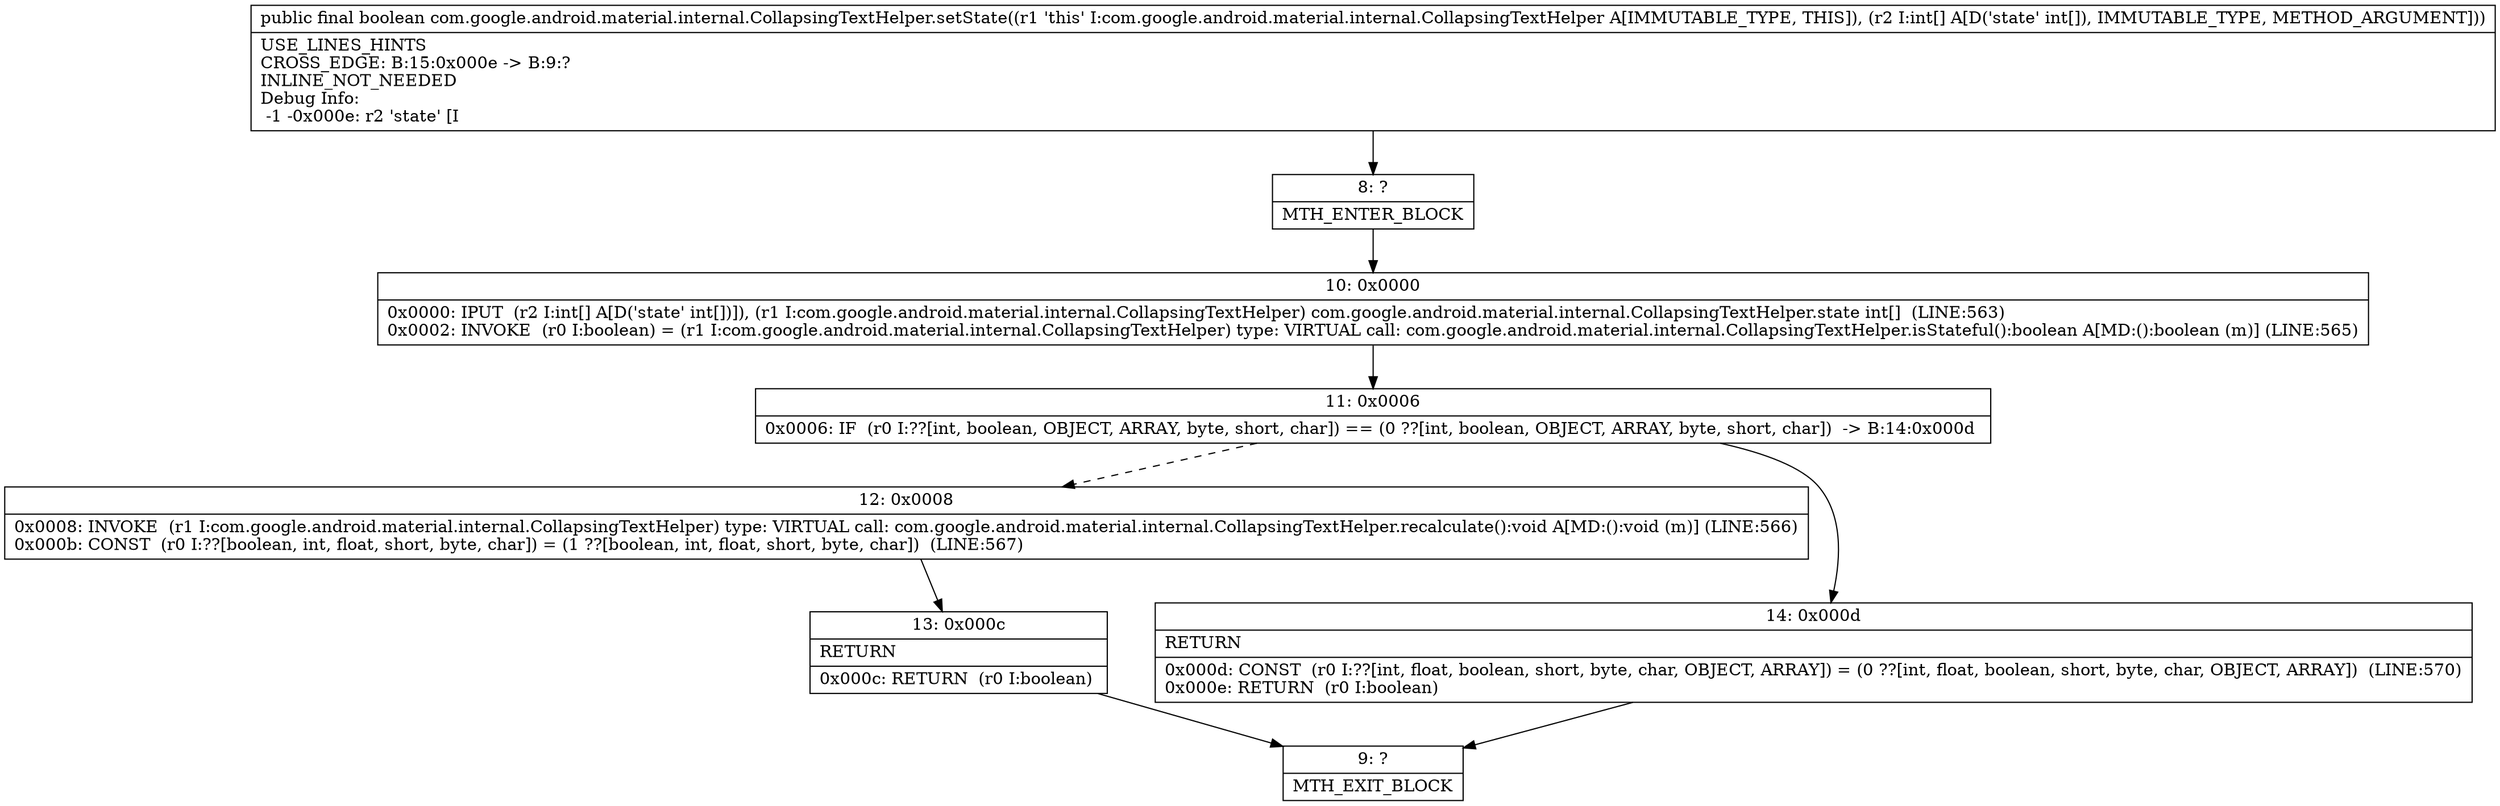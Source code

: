 digraph "CFG forcom.google.android.material.internal.CollapsingTextHelper.setState([I)Z" {
Node_8 [shape=record,label="{8\:\ ?|MTH_ENTER_BLOCK\l}"];
Node_10 [shape=record,label="{10\:\ 0x0000|0x0000: IPUT  (r2 I:int[] A[D('state' int[])]), (r1 I:com.google.android.material.internal.CollapsingTextHelper) com.google.android.material.internal.CollapsingTextHelper.state int[]  (LINE:563)\l0x0002: INVOKE  (r0 I:boolean) = (r1 I:com.google.android.material.internal.CollapsingTextHelper) type: VIRTUAL call: com.google.android.material.internal.CollapsingTextHelper.isStateful():boolean A[MD:():boolean (m)] (LINE:565)\l}"];
Node_11 [shape=record,label="{11\:\ 0x0006|0x0006: IF  (r0 I:??[int, boolean, OBJECT, ARRAY, byte, short, char]) == (0 ??[int, boolean, OBJECT, ARRAY, byte, short, char])  \-\> B:14:0x000d \l}"];
Node_12 [shape=record,label="{12\:\ 0x0008|0x0008: INVOKE  (r1 I:com.google.android.material.internal.CollapsingTextHelper) type: VIRTUAL call: com.google.android.material.internal.CollapsingTextHelper.recalculate():void A[MD:():void (m)] (LINE:566)\l0x000b: CONST  (r0 I:??[boolean, int, float, short, byte, char]) = (1 ??[boolean, int, float, short, byte, char])  (LINE:567)\l}"];
Node_13 [shape=record,label="{13\:\ 0x000c|RETURN\l|0x000c: RETURN  (r0 I:boolean) \l}"];
Node_9 [shape=record,label="{9\:\ ?|MTH_EXIT_BLOCK\l}"];
Node_14 [shape=record,label="{14\:\ 0x000d|RETURN\l|0x000d: CONST  (r0 I:??[int, float, boolean, short, byte, char, OBJECT, ARRAY]) = (0 ??[int, float, boolean, short, byte, char, OBJECT, ARRAY])  (LINE:570)\l0x000e: RETURN  (r0 I:boolean) \l}"];
MethodNode[shape=record,label="{public final boolean com.google.android.material.internal.CollapsingTextHelper.setState((r1 'this' I:com.google.android.material.internal.CollapsingTextHelper A[IMMUTABLE_TYPE, THIS]), (r2 I:int[] A[D('state' int[]), IMMUTABLE_TYPE, METHOD_ARGUMENT]))  | USE_LINES_HINTS\lCROSS_EDGE: B:15:0x000e \-\> B:9:?\lINLINE_NOT_NEEDED\lDebug Info:\l  \-1 \-0x000e: r2 'state' [I\l}"];
MethodNode -> Node_8;Node_8 -> Node_10;
Node_10 -> Node_11;
Node_11 -> Node_12[style=dashed];
Node_11 -> Node_14;
Node_12 -> Node_13;
Node_13 -> Node_9;
Node_14 -> Node_9;
}

